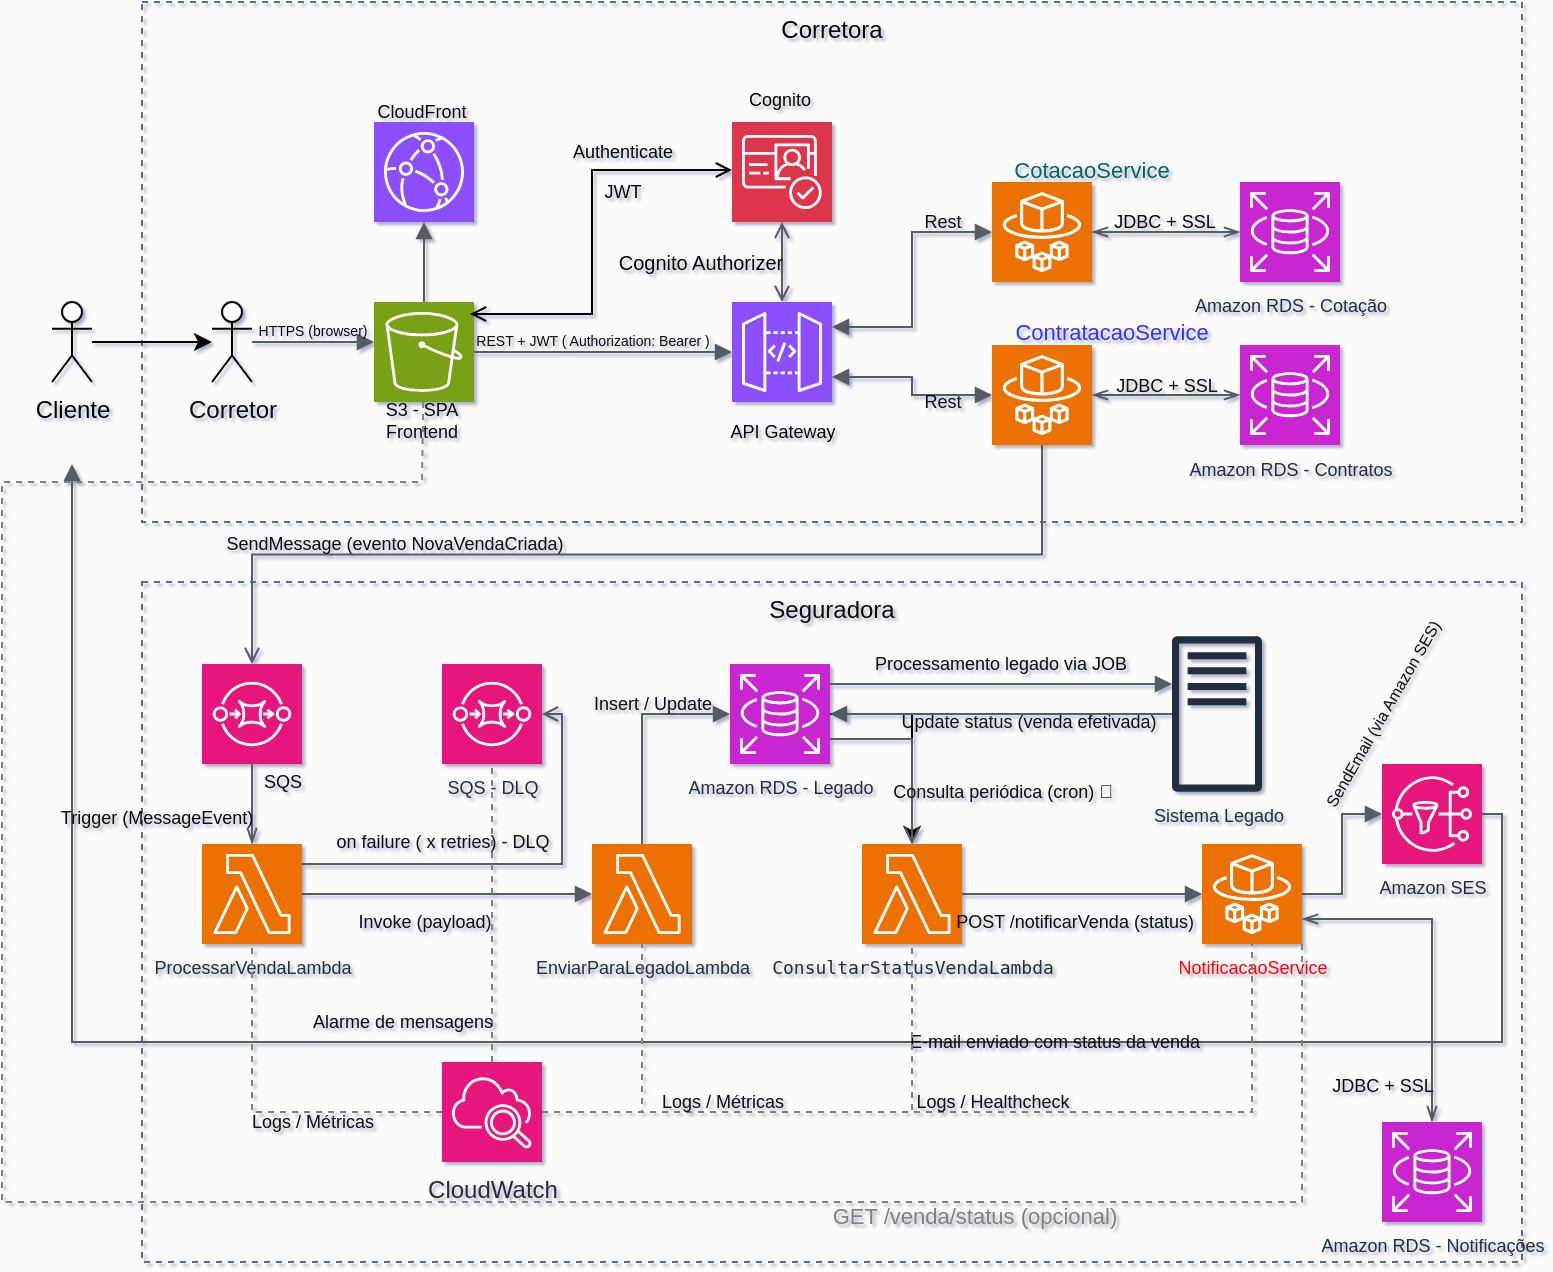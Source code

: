 <mxfile version="26.2.2">
  <diagram name="Page-1" id="jt8hLUJGPTORTQbVR6Ww">
    <mxGraphModel dx="1880" dy="690" grid="1" gridSize="10" guides="1" tooltips="1" connect="1" arrows="1" fold="1" page="1" pageScale="1" pageWidth="850" pageHeight="1100" background="#FBFBFB" math="0" shadow="1">
      <root>
        <mxCell id="0" />
        <mxCell id="1" parent="0" />
        <mxCell id="Bh1ixdrLbkdcDXFbTnPN-102" value="Seguradora" style="fillColor=none;strokeColor=#5A6C86;dashed=1;verticalAlign=top;fontStyle=0;fontColor=#090909;whiteSpace=wrap;html=1;labelBackgroundColor=none;" vertex="1" parent="1">
          <mxGeometry x="-380" y="550" width="690" height="340" as="geometry" />
        </mxCell>
        <mxCell id="Bh1ixdrLbkdcDXFbTnPN-67" value="&lt;font style=&quot;color: rgb(6, 6, 6);&quot;&gt;Corretora&lt;/font&gt;" style="fillColor=none;strokeColor=#5A6C86;dashed=1;verticalAlign=top;fontStyle=0;fontColor=#5A6C86;whiteSpace=wrap;html=1;" vertex="1" parent="1">
          <mxGeometry x="-380" y="260" width="690" height="260" as="geometry" />
        </mxCell>
        <mxCell id="Bh1ixdrLbkdcDXFbTnPN-3" value="" style="edgeStyle=orthogonalEdgeStyle;rounded=0;orthogonalLoop=1;jettySize=auto;html=1;strokeColor=#060606;" edge="1" parent="1" source="Bh1ixdrLbkdcDXFbTnPN-1" target="Bh1ixdrLbkdcDXFbTnPN-2">
          <mxGeometry relative="1" as="geometry" />
        </mxCell>
        <mxCell id="Bh1ixdrLbkdcDXFbTnPN-1" value="Cliente" style="shape=umlActor;verticalLabelPosition=bottom;verticalAlign=top;html=1;outlineConnect=0;fontColor=#040404;strokeColor=#060606;" vertex="1" parent="1">
          <mxGeometry x="-425" y="410" width="20" height="40" as="geometry" />
        </mxCell>
        <mxCell id="Bh1ixdrLbkdcDXFbTnPN-2" value="&lt;font style=&quot;color: rgb(9, 9, 9);&quot;&gt;Corretor&lt;/font&gt;" style="shape=umlActor;verticalLabelPosition=bottom;verticalAlign=top;html=1;outlineConnect=0;strokeColor=#060606;" vertex="1" parent="1">
          <mxGeometry x="-345" y="410" width="20" height="40" as="geometry" />
        </mxCell>
        <mxCell id="Bh1ixdrLbkdcDXFbTnPN-6" value="&lt;span style=&quot;color: rgb(6, 6, 6); font-size: 9px; text-wrap-mode: wrap;&quot;&gt;API Gateway&lt;/span&gt;" style="sketch=0;points=[[0,0,0],[0.25,0,0],[0.5,0,0],[0.75,0,0],[1,0,0],[0,1,0],[0.25,1,0],[0.5,1,0],[0.75,1,0],[1,1,0],[0,0.25,0],[0,0.5,0],[0,0.75,0],[1,0.25,0],[1,0.5,0],[1,0.75,0]];outlineConnect=0;fontColor=#232F3E;fillColor=#8C4FFF;strokeColor=#ffffff;dashed=0;verticalLabelPosition=bottom;verticalAlign=top;align=center;html=1;fontSize=12;fontStyle=0;aspect=fixed;shape=mxgraph.aws4.resourceIcon;resIcon=mxgraph.aws4.api_gateway;" vertex="1" parent="1">
          <mxGeometry x="-85" y="410" width="50" height="50" as="geometry" />
        </mxCell>
        <mxCell id="Bh1ixdrLbkdcDXFbTnPN-7" value="" style="sketch=0;points=[[0,0,0],[0.25,0,0],[0.5,0,0],[0.75,0,0],[1,0,0],[0,1,0],[0.25,1,0],[0.5,1,0],[0.75,1,0],[1,1,0],[0,0.25,0],[0,0.5,0],[0,0.75,0],[1,0.25,0],[1,0.5,0],[1,0.75,0]];outlineConnect=0;fontColor=#232F3E;fillColor=#8C4FFF;strokeColor=#ffffff;dashed=0;verticalLabelPosition=bottom;verticalAlign=top;align=center;html=1;fontSize=12;fontStyle=0;aspect=fixed;shape=mxgraph.aws4.resourceIcon;resIcon=mxgraph.aws4.cloudfront;" vertex="1" parent="1">
          <mxGeometry x="-264" y="320" width="50" height="50" as="geometry" />
        </mxCell>
        <mxCell id="Bh1ixdrLbkdcDXFbTnPN-8" value="" style="sketch=0;points=[[0,0,0],[0.25,0,0],[0.5,0,0],[0.75,0,0],[1,0,0],[0,1,0],[0.25,1,0],[0.5,1,0],[0.75,1,0],[1,1,0],[0,0.25,0],[0,0.5,0],[0,0.75,0],[1,0.25,0],[1,0.5,0],[1,0.75,0]];outlineConnect=0;fontColor=#232F3E;fillColor=#7AA116;strokeColor=#ffffff;dashed=0;verticalLabelPosition=bottom;verticalAlign=top;align=center;html=1;fontSize=12;fontStyle=0;aspect=fixed;shape=mxgraph.aws4.resourceIcon;resIcon=mxgraph.aws4.s3;" vertex="1" parent="1">
          <mxGeometry x="-264" y="410" width="50" height="50" as="geometry" />
        </mxCell>
        <mxCell id="Bh1ixdrLbkdcDXFbTnPN-9" value="&lt;font style=&quot;color: rgb(6, 6, 6);&quot;&gt;S3 - SPA Frontend&lt;/font&gt;" style="text;html=1;align=center;verticalAlign=middle;whiteSpace=wrap;rounded=0;fontColor=#060606;fontSize=9;" vertex="1" parent="1">
          <mxGeometry x="-270" y="454" width="60" height="30" as="geometry" />
        </mxCell>
        <mxCell id="Bh1ixdrLbkdcDXFbTnPN-11" value="&lt;font style=&quot;color: rgb(6, 6, 6);&quot;&gt;CloudFront&lt;/font&gt;" style="text;html=1;align=center;verticalAlign=middle;whiteSpace=wrap;rounded=0;fontColor=#060606;fontSize=9;" vertex="1" parent="1">
          <mxGeometry x="-270" y="300" width="60" height="30" as="geometry" />
        </mxCell>
        <mxCell id="Bh1ixdrLbkdcDXFbTnPN-13" value="" style="sketch=0;points=[[0,0,0],[0.25,0,0],[0.5,0,0],[0.75,0,0],[1,0,0],[0,1,0],[0.25,1,0],[0.5,1,0],[0.75,1,0],[1,1,0],[0,0.25,0],[0,0.5,0],[0,0.75,0],[1,0.25,0],[1,0.5,0],[1,0.75,0]];outlineConnect=0;fontColor=#232F3E;fillColor=#DD344C;strokeColor=#ffffff;dashed=0;verticalLabelPosition=bottom;verticalAlign=top;align=center;html=1;fontSize=12;fontStyle=0;aspect=fixed;shape=mxgraph.aws4.resourceIcon;resIcon=mxgraph.aws4.cognito;" vertex="1" parent="1">
          <mxGeometry x="-85" y="320" width="50" height="50" as="geometry" />
        </mxCell>
        <mxCell id="Bh1ixdrLbkdcDXFbTnPN-15" value="" style="edgeStyle=orthogonalEdgeStyle;html=1;endArrow=block;elbow=vertical;startArrow=none;endFill=1;strokeColor=#545B64;rounded=0;entryX=0;entryY=0.5;entryDx=0;entryDy=0;entryPerimeter=0;" edge="1" parent="1" source="Bh1ixdrLbkdcDXFbTnPN-8" target="Bh1ixdrLbkdcDXFbTnPN-6">
          <mxGeometry width="100" relative="1" as="geometry">
            <mxPoint x="-236" y="530" as="sourcePoint" />
            <mxPoint x="-136" y="530" as="targetPoint" />
          </mxGeometry>
        </mxCell>
        <mxCell id="Bh1ixdrLbkdcDXFbTnPN-72" value="&lt;span&gt;REST + JWT ( Authorization: Bearer )&lt;/span&gt;" style="edgeLabel;html=1;align=center;verticalAlign=middle;resizable=0;points=[];labelBackgroundColor=none;fontColor=#090909;fontSize=7;" vertex="1" connectable="0" parent="Bh1ixdrLbkdcDXFbTnPN-15">
          <mxGeometry x="-0.006" relative="1" as="geometry">
            <mxPoint x="-5" y="-5" as="offset" />
          </mxGeometry>
        </mxCell>
        <mxCell id="Bh1ixdrLbkdcDXFbTnPN-16" value="" style="edgeStyle=orthogonalEdgeStyle;html=1;endArrow=block;elbow=vertical;startArrow=none;endFill=1;strokeColor=#545B64;rounded=0;" edge="1" parent="1" source="Bh1ixdrLbkdcDXFbTnPN-2" target="Bh1ixdrLbkdcDXFbTnPN-8">
          <mxGeometry width="100" relative="1" as="geometry">
            <mxPoint x="-286" y="430" as="sourcePoint" />
            <mxPoint x="-296" y="420" as="targetPoint" />
            <Array as="points">
              <mxPoint x="-286" y="430" />
              <mxPoint x="-286" y="430" />
            </Array>
          </mxGeometry>
        </mxCell>
        <mxCell id="Bh1ixdrLbkdcDXFbTnPN-17" value="" style="edgeStyle=orthogonalEdgeStyle;htmDepartman barl=1;endArrow=open;elbow=vertical;startArrow=open;startFill=0;endFill=0;strokeColor=#060606;rounded=0;flowAnimation=0;" edge="1" parent="1" target="Bh1ixdrLbkdcDXFbTnPN-13">
          <mxGeometry width="100" relative="1" as="geometry">
            <mxPoint x="-216" y="416" as="sourcePoint" />
            <mxPoint x="-125" y="350" as="targetPoint" />
            <Array as="points">
              <mxPoint x="-155" y="416" />
              <mxPoint x="-155" y="344" />
            </Array>
          </mxGeometry>
        </mxCell>
        <mxCell id="Bh1ixdrLbkdcDXFbTnPN-18" value="&lt;font style=&quot;color: rgb(6, 6, 6);&quot;&gt;HTTPS (browser)&lt;/font&gt;" style="text;html=1;align=center;verticalAlign=middle;rounded=0;textShadow=0;fontStyle=0;labelBorderColor=none;fontSize=7;" vertex="1" parent="1">
          <mxGeometry x="-310" y="420" width="30" height="10" as="geometry" />
        </mxCell>
        <mxCell id="Bh1ixdrLbkdcDXFbTnPN-21" value="&lt;font style=&quot;color: rgb(6, 6, 6);&quot;&gt;Authenticate&lt;/font&gt;" style="text;html=1;align=center;verticalAlign=middle;rounded=0;textShadow=0;fontStyle=0;labelBorderColor=none;fontSize=9;" vertex="1" parent="1">
          <mxGeometry x="-155" y="330" width="30" height="10" as="geometry" />
        </mxCell>
        <mxCell id="Bh1ixdrLbkdcDXFbTnPN-23" value="&lt;font style=&quot;color: rgb(6, 6, 6);&quot;&gt;JWT&lt;/font&gt;" style="text;html=1;align=center;verticalAlign=middle;rounded=0;textShadow=0;fontStyle=0;labelBorderColor=none;fontSize=9;" vertex="1" parent="1">
          <mxGeometry x="-155" y="350" width="30" height="10" as="geometry" />
        </mxCell>
        <mxCell id="Bh1ixdrLbkdcDXFbTnPN-29" value="" style="edgeStyle=orthogonalEdgeStyle;html=1;endArrow=block;elbow=vertical;startArrow=none;endFill=1;strokeColor=#545B64;rounded=0;entryX=0.5;entryY=1;entryDx=0;entryDy=0;entryPerimeter=0;exitX=0.5;exitY=0;exitDx=0;exitDy=0;exitPerimeter=0;" edge="1" parent="1" source="Bh1ixdrLbkdcDXFbTnPN-8" target="Bh1ixdrLbkdcDXFbTnPN-7">
          <mxGeometry width="100" relative="1" as="geometry">
            <mxPoint x="-395" y="360" as="sourcePoint" />
            <mxPoint x="-295" y="360" as="targetPoint" />
          </mxGeometry>
        </mxCell>
        <mxCell id="Bh1ixdrLbkdcDXFbTnPN-31" value="" style="edgeStyle=orthogonalEdgeStyle;htmDepartman barl=1;endArrow=open;elbow=vertical;startArrow=open;startFill=0;endFill=0;strokeColor=#545B64;rounded=0;entryX=0.5;entryY=1;entryDx=0;entryDy=0;entryPerimeter=0;exitX=0.5;exitY=0;exitDx=0;exitDy=0;exitPerimeter=0;" edge="1" parent="1" source="Bh1ixdrLbkdcDXFbTnPN-6" target="Bh1ixdrLbkdcDXFbTnPN-13">
          <mxGeometry width="100" relative="1" as="geometry">
            <mxPoint x="-111" y="390" as="sourcePoint" />
            <mxPoint x="-11" y="390" as="targetPoint" />
          </mxGeometry>
        </mxCell>
        <mxCell id="Bh1ixdrLbkdcDXFbTnPN-32" value="&lt;font style=&quot;color: rgb(6, 6, 6);&quot;&gt;Cognito Authorizer&lt;/font&gt;" style="text;html=1;align=center;verticalAlign=middle;rounded=0;textShadow=0;fontStyle=0;labelBorderColor=none;fontSize=10;" vertex="1" parent="1">
          <mxGeometry x="-116" y="385" width="30" height="10" as="geometry" />
        </mxCell>
        <mxCell id="Bh1ixdrLbkdcDXFbTnPN-33" value="&lt;font style=&quot;color: rgb(6, 6, 6);&quot;&gt;Cognito&lt;/font&gt;" style="text;html=1;align=center;verticalAlign=middle;whiteSpace=wrap;rounded=0;fontColor=#060606;fontSize=9;" vertex="1" parent="1">
          <mxGeometry x="-89" y="298" width="56" height="22" as="geometry" />
        </mxCell>
        <mxCell id="Bh1ixdrLbkdcDXFbTnPN-37" value="" style="sketch=0;points=[[0,0,0],[0.25,0,0],[0.5,0,0],[0.75,0,0],[1,0,0],[0,1,0],[0.25,1,0],[0.5,1,0],[0.75,1,0],[1,1,0],[0,0.25,0],[0,0.5,0],[0,0.75,0],[1,0.25,0],[1,0.5,0],[1,0.75,0]];outlineConnect=0;fontColor=#232F3E;fillColor=#ED7100;strokeColor=#ffffff;dashed=0;verticalLabelPosition=bottom;verticalAlign=top;align=center;html=1;fontSize=12;fontStyle=0;aspect=fixed;shape=mxgraph.aws4.resourceIcon;resIcon=mxgraph.aws4.fargate;" vertex="1" parent="1">
          <mxGeometry x="45" y="350" width="50" height="50" as="geometry" />
        </mxCell>
        <mxCell id="Bh1ixdrLbkdcDXFbTnPN-38" value="&lt;font style=&quot;&quot;&gt;CotacaoService&lt;/font&gt;" style="text;html=1;align=center;verticalAlign=middle;whiteSpace=wrap;rounded=0;fontColor=#006666;fontSize=11;" vertex="1" parent="1">
          <mxGeometry x="65" y="329" width="60" height="30" as="geometry" />
        </mxCell>
        <mxCell id="Bh1ixdrLbkdcDXFbTnPN-39" value="" style="sketch=0;points=[[0,0,0],[0.25,0,0],[0.5,0,0],[0.75,0,0],[1,0,0],[0,1,0],[0.25,1,0],[0.5,1,0],[0.75,1,0],[1,1,0],[0,0.25,0],[0,0.5,0],[0,0.75,0],[1,0.25,0],[1,0.5,0],[1,0.75,0]];outlineConnect=0;fontColor=#232F3E;fillColor=#ED7100;strokeColor=#ffffff;dashed=0;verticalLabelPosition=bottom;verticalAlign=top;align=center;html=1;fontSize=12;fontStyle=0;aspect=fixed;shape=mxgraph.aws4.resourceIcon;resIcon=mxgraph.aws4.fargate;" vertex="1" parent="1">
          <mxGeometry x="45" y="431.5" width="50" height="50" as="geometry" />
        </mxCell>
        <mxCell id="Bh1ixdrLbkdcDXFbTnPN-40" value="&lt;font style=&quot;font-size: 11px;&quot;&gt;ContratacaoService&lt;/font&gt;" style="text;html=1;align=center;verticalAlign=middle;whiteSpace=wrap;rounded=0;fontColor=#3333FF;fontSize=9;" vertex="1" parent="1">
          <mxGeometry x="75" y="410" width="60" height="30" as="geometry" />
        </mxCell>
        <mxCell id="Bh1ixdrLbkdcDXFbTnPN-41" value="Amazon RDS - Cotação" style="sketch=0;points=[[0,0,0],[0.25,0,0],[0.5,0,0],[0.75,0,0],[1,0,0],[0,1,0],[0.25,1,0],[0.5,1,0],[0.75,1,0],[1,1,0],[0,0.25,0],[0,0.5,0],[0,0.75,0],[1,0.25,0],[1,0.5,0],[1,0.75,0]];outlineConnect=0;fontColor=#232F3E;fillColor=#C925D1;strokeColor=#ffffff;dashed=0;verticalLabelPosition=bottom;verticalAlign=top;align=center;html=1;fontSize=9;fontStyle=0;aspect=fixed;shape=mxgraph.aws4.resourceIcon;resIcon=mxgraph.aws4.rds;" vertex="1" parent="1">
          <mxGeometry x="169" y="350" width="50" height="50" as="geometry" />
        </mxCell>
        <mxCell id="Bh1ixdrLbkdcDXFbTnPN-42" value="Amazon RDS - Contratos" style="sketch=0;points=[[0,0,0],[0.25,0,0],[0.5,0,0],[0.75,0,0],[1,0,0],[0,1,0],[0.25,1,0],[0.5,1,0],[0.75,1,0],[1,1,0],[0,0.25,0],[0,0.5,0],[0,0.75,0],[1,0.25,0],[1,0.5,0],[1,0.75,0]];outlineConnect=0;fontColor=#232F3E;fillColor=#C925D1;strokeColor=#ffffff;dashed=0;verticalLabelPosition=bottom;verticalAlign=top;align=center;html=1;fontSize=9;fontStyle=0;aspect=fixed;shape=mxgraph.aws4.resourceIcon;resIcon=mxgraph.aws4.rds;" vertex="1" parent="1">
          <mxGeometry x="169" y="431.5" width="50" height="50" as="geometry" />
        </mxCell>
        <mxCell id="Bh1ixdrLbkdcDXFbTnPN-52" value="" style="sketch=0;points=[[0,0,0],[0.25,0,0],[0.5,0,0],[0.75,0,0],[1,0,0],[0,1,0],[0.25,1,0],[0.5,1,0],[0.75,1,0],[1,1,0],[0,0.25,0],[0,0.5,0],[0,0.75,0],[1,0.25,0],[1,0.5,0],[1,0.75,0]];outlineConnect=0;fontColor=#232F3E;fillColor=#E7157B;strokeColor=#ffffff;dashed=0;verticalLabelPosition=bottom;verticalAlign=top;align=center;html=1;fontSize=12;fontStyle=0;aspect=fixed;shape=mxgraph.aws4.resourceIcon;resIcon=mxgraph.aws4.sqs;" vertex="1" parent="1">
          <mxGeometry x="-350" y="591" width="50" height="50" as="geometry" />
        </mxCell>
        <mxCell id="Bh1ixdrLbkdcDXFbTnPN-56" value="" style="edgeStyle=orthogonalEdgeStyle;html=1;endArrow=block;elbow=vertical;startArrow=block;startFill=1;endFill=1;strokeColor=#545B64;rounded=0;exitX=1;exitY=0.75;exitDx=0;exitDy=0;exitPerimeter=0;entryX=0;entryY=0.5;entryDx=0;entryDy=0;entryPerimeter=0;labelBackgroundColor=default;" edge="1" parent="1" source="Bh1ixdrLbkdcDXFbTnPN-6" target="Bh1ixdrLbkdcDXFbTnPN-39">
          <mxGeometry width="100" relative="1" as="geometry">
            <mxPoint x="-35" y="444.63" as="sourcePoint" />
            <mxPoint x="65" y="444.63" as="targetPoint" />
          </mxGeometry>
        </mxCell>
        <mxCell id="Bh1ixdrLbkdcDXFbTnPN-57" value="" style="edgeStyle=orthogonalEdgeStyle;html=1;endArrow=block;elbow=vertical;startArrow=block;startFill=1;endFill=1;strokeColor=#545B64;rounded=0;entryX=0;entryY=0.5;entryDx=0;entryDy=0;entryPerimeter=0;exitX=1;exitY=0.25;exitDx=0;exitDy=0;exitPerimeter=0;" edge="1" parent="1" source="Bh1ixdrLbkdcDXFbTnPN-6" target="Bh1ixdrLbkdcDXFbTnPN-37">
          <mxGeometry width="100" relative="1" as="geometry">
            <mxPoint x="-60" y="380" as="sourcePoint" />
            <mxPoint x="40" y="380" as="targetPoint" />
          </mxGeometry>
        </mxCell>
        <mxCell id="Bh1ixdrLbkdcDXFbTnPN-74" value="Rest" style="edgeLabel;html=1;align=center;verticalAlign=middle;resizable=0;points=[];labelBackgroundColor=none;fontColor=#090909;fontSize=9;" vertex="1" connectable="0" parent="Bh1ixdrLbkdcDXFbTnPN-57">
          <mxGeometry x="0.106" y="-1" relative="1" as="geometry">
            <mxPoint x="14" y="-22" as="offset" />
          </mxGeometry>
        </mxCell>
        <mxCell id="Bh1ixdrLbkdcDXFbTnPN-63" value="" style="edgeStyle=orthogonalEdgeStyle;html=1;endArrow=openThin;elbow=vertical;startArrow=openThin;startFill=0;endFill=0;strokeColor=#545B64;rounded=0;" edge="1" parent="1" source="Bh1ixdrLbkdcDXFbTnPN-37" target="Bh1ixdrLbkdcDXFbTnPN-41">
          <mxGeometry width="100" relative="1" as="geometry">
            <mxPoint x="110" y="380" as="sourcePoint" />
            <mxPoint x="210" y="380" as="targetPoint" />
          </mxGeometry>
        </mxCell>
        <mxCell id="Bh1ixdrLbkdcDXFbTnPN-69" value="JDBC + SSL" style="edgeLabel;html=1;align=center;verticalAlign=middle;resizable=0;points=[];fontSize=9;labelBackgroundColor=none;fontColor=#060606;" vertex="1" connectable="0" parent="Bh1ixdrLbkdcDXFbTnPN-63">
          <mxGeometry x="-0.034" y="2" relative="1" as="geometry">
            <mxPoint y="-3" as="offset" />
          </mxGeometry>
        </mxCell>
        <mxCell id="Bh1ixdrLbkdcDXFbTnPN-64" value="" style="edgeStyle=orthogonalEdgeStyle;html=1;endArrow=openThin;elbow=vertical;startArrow=openThin;startFill=0;endFill=0;strokeColor=#545B64;rounded=0;" edge="1" parent="1" source="Bh1ixdrLbkdcDXFbTnPN-39" target="Bh1ixdrLbkdcDXFbTnPN-42">
          <mxGeometry width="100" relative="1" as="geometry">
            <mxPoint x="105" y="385" as="sourcePoint" />
            <mxPoint x="180" y="457" as="targetPoint" />
          </mxGeometry>
        </mxCell>
        <mxCell id="Bh1ixdrLbkdcDXFbTnPN-73" value="&lt;span style=&quot;font-size: 9px;&quot;&gt;JDBC + SSL&lt;/span&gt;" style="edgeLabel;html=1;align=center;verticalAlign=middle;resizable=0;points=[];labelBackgroundColor=none;fontColor=#090909;" vertex="1" connectable="0" parent="Bh1ixdrLbkdcDXFbTnPN-64">
          <mxGeometry x="-0.017" y="-1" relative="1" as="geometry">
            <mxPoint y="-7" as="offset" />
          </mxGeometry>
        </mxCell>
        <mxCell id="Bh1ixdrLbkdcDXFbTnPN-65" value="" style="edgeStyle=orthogonalEdgeStyle;html=1;endArrow=open;elbow=vertical;startArrow=none;endFill=0;strokeColor=#545B64;rounded=0;entryX=0.5;entryY=0;entryDx=0;entryDy=0;entryPerimeter=0;exitX=0.5;exitY=1;exitDx=0;exitDy=0;exitPerimeter=0;" edge="1" parent="1" source="Bh1ixdrLbkdcDXFbTnPN-39" target="Bh1ixdrLbkdcDXFbTnPN-52">
          <mxGeometry width="100" relative="1" as="geometry">
            <mxPoint x="-20" y="530" as="sourcePoint" />
            <mxPoint x="80" y="530" as="targetPoint" />
          </mxGeometry>
        </mxCell>
        <mxCell id="Bh1ixdrLbkdcDXFbTnPN-66" value="SendMessage (evento NovaVendaCriada)" style="edgeLabel;html=1;align=center;verticalAlign=middle;resizable=0;points=[];labelBackgroundColor=none;fontSize=9;fontColor=#090909;" vertex="1" connectable="0" parent="Bh1ixdrLbkdcDXFbTnPN-65">
          <mxGeometry x="0.234" y="1" relative="1" as="geometry">
            <mxPoint x="-68" y="-7" as="offset" />
          </mxGeometry>
        </mxCell>
        <mxCell id="Bh1ixdrLbkdcDXFbTnPN-77" value="Rest" style="edgeLabel;html=1;align=center;verticalAlign=middle;resizable=0;points=[];labelBackgroundColor=none;fontColor=#090909;fontSize=9;" vertex="1" connectable="0" parent="1">
          <mxGeometry x="20" y="460.005" as="geometry" />
        </mxCell>
        <mxCell id="Bh1ixdrLbkdcDXFbTnPN-78" value="SQS - DLQ" style="sketch=0;points=[[0,0,0],[0.25,0,0],[0.5,0,0],[0.75,0,0],[1,0,0],[0,1,0],[0.25,1,0],[0.5,1,0],[0.75,1,0],[1,1,0],[0,0.25,0],[0,0.5,0],[0,0.75,0],[1,0.25,0],[1,0.5,0],[1,0.75,0]];outlineConnect=0;fontColor=#232F3E;fillColor=#E7157B;strokeColor=#ffffff;dashed=0;verticalLabelPosition=bottom;verticalAlign=top;align=center;html=1;fontSize=9;fontStyle=0;aspect=fixed;shape=mxgraph.aws4.resourceIcon;resIcon=mxgraph.aws4.sqs;" vertex="1" parent="1">
          <mxGeometry x="-230" y="591" width="50" height="50" as="geometry" />
        </mxCell>
        <mxCell id="Bh1ixdrLbkdcDXFbTnPN-79" value="ProcessarVendaLambda" style="sketch=0;points=[[0,0,0],[0.25,0,0],[0.5,0,0],[0.75,0,0],[1,0,0],[0,1,0],[0.25,1,0],[0.5,1,0],[0.75,1,0],[1,1,0],[0,0.25,0],[0,0.5,0],[0,0.75,0],[1,0.25,0],[1,0.5,0],[1,0.75,0]];outlineConnect=0;fontColor=#232F3E;fillColor=#ED7100;strokeColor=#ffffff;dashed=0;verticalLabelPosition=bottom;verticalAlign=top;align=center;html=1;fontSize=9;fontStyle=0;aspect=fixed;shape=mxgraph.aws4.resourceIcon;resIcon=mxgraph.aws4.lambda;" vertex="1" parent="1">
          <mxGeometry x="-350" y="681" width="50" height="50" as="geometry" />
        </mxCell>
        <mxCell id="Bh1ixdrLbkdcDXFbTnPN-80" value="EnviarParaLegadoLambda" style="sketch=0;points=[[0,0,0],[0.25,0,0],[0.5,0,0],[0.75,0,0],[1,0,0],[0,1,0],[0.25,1,0],[0.5,1,0],[0.75,1,0],[1,1,0],[0,0.25,0],[0,0.5,0],[0,0.75,0],[1,0.25,0],[1,0.5,0],[1,0.75,0]];outlineConnect=0;fontColor=#232F3E;fillColor=#ED7100;strokeColor=#ffffff;dashed=0;verticalLabelPosition=bottom;verticalAlign=top;align=center;html=1;fontSize=9;fontStyle=0;aspect=fixed;shape=mxgraph.aws4.resourceIcon;resIcon=mxgraph.aws4.lambda;" vertex="1" parent="1">
          <mxGeometry x="-155" y="681" width="50" height="50" as="geometry" />
        </mxCell>
        <mxCell id="Bh1ixdrLbkdcDXFbTnPN-81" value="NotificacaoService" style="sketch=0;points=[[0,0,0],[0.25,0,0],[0.5,0,0],[0.75,0,0],[1,0,0],[0,1,0],[0.25,1,0],[0.5,1,0],[0.75,1,0],[1,1,0],[0,0.25,0],[0,0.5,0],[0,0.75,0],[1,0.25,0],[1,0.5,0],[1,0.75,0]];outlineConnect=0;fontColor=#FF0000;fillColor=#ED7100;strokeColor=#ffffff;dashed=0;verticalLabelPosition=bottom;verticalAlign=top;align=center;html=1;fontSize=9;fontStyle=0;aspect=fixed;shape=mxgraph.aws4.resourceIcon;resIcon=mxgraph.aws4.fargate;" vertex="1" parent="1">
          <mxGeometry x="150" y="681" width="50" height="50" as="geometry" />
        </mxCell>
        <mxCell id="Bh1ixdrLbkdcDXFbTnPN-95" value="" style="edgeStyle=orthogonalEdgeStyle;rounded=0;orthogonalLoop=1;jettySize=auto;html=1;" edge="1" parent="1" source="Bh1ixdrLbkdcDXFbTnPN-82" target="Bh1ixdrLbkdcDXFbTnPN-83">
          <mxGeometry relative="1" as="geometry" />
        </mxCell>
        <mxCell id="Bh1ixdrLbkdcDXFbTnPN-82" value="Amazon RDS - Legado" style="sketch=0;points=[[0,0,0],[0.25,0,0],[0.5,0,0],[0.75,0,0],[1,0,0],[0,1,0],[0.25,1,0],[0.5,1,0],[0.75,1,0],[1,1,0],[0,0.25,0],[0,0.5,0],[0,0.75,0],[1,0.25,0],[1,0.5,0],[1,0.75,0]];outlineConnect=0;fontColor=#232F3E;fillColor=#C925D1;strokeColor=#ffffff;dashed=0;verticalLabelPosition=bottom;verticalAlign=top;align=center;html=1;fontSize=9;fontStyle=0;aspect=fixed;shape=mxgraph.aws4.resourceIcon;resIcon=mxgraph.aws4.rds;" vertex="1" parent="1">
          <mxGeometry x="-86" y="591" width="50" height="50" as="geometry" />
        </mxCell>
        <mxCell id="Bh1ixdrLbkdcDXFbTnPN-83" value="&lt;code data-end=&quot;1753&quot; data-start=&quot;1725&quot;&gt;ConsultarStatusVendaLambda&lt;/code&gt;" style="sketch=0;points=[[0,0,0],[0.25,0,0],[0.5,0,0],[0.75,0,0],[1,0,0],[0,1,0],[0.25,1,0],[0.5,1,0],[0.75,1,0],[1,1,0],[0,0.25,0],[0,0.5,0],[0,0.75,0],[1,0.25,0],[1,0.5,0],[1,0.75,0]];outlineConnect=0;fontColor=#232F3E;fillColor=#ED7100;strokeColor=#ffffff;dashed=0;verticalLabelPosition=bottom;verticalAlign=top;align=center;html=1;fontSize=9;fontStyle=0;aspect=fixed;shape=mxgraph.aws4.resourceIcon;resIcon=mxgraph.aws4.lambda;" vertex="1" parent="1">
          <mxGeometry x="-20" y="681" width="50" height="50" as="geometry" />
        </mxCell>
        <mxCell id="Bh1ixdrLbkdcDXFbTnPN-84" value="Sistema Legado" style="sketch=0;outlineConnect=0;fontColor=#232F3E;gradientColor=none;fillColor=#232F3D;strokeColor=none;dashed=0;verticalLabelPosition=bottom;verticalAlign=top;align=center;html=1;fontSize=9;fontStyle=0;aspect=fixed;pointerEvents=1;shape=mxgraph.aws4.traditional_server;" vertex="1" parent="1">
          <mxGeometry x="135" y="577" width="45" height="78" as="geometry" />
        </mxCell>
        <mxCell id="Bh1ixdrLbkdcDXFbTnPN-86" value="Amazon SES" style="sketch=0;points=[[0,0,0],[0.25,0,0],[0.5,0,0],[0.75,0,0],[1,0,0],[0,1,0],[0.25,1,0],[0.5,1,0],[0.75,1,0],[1,1,0],[0,0.25,0],[0,0.5,0],[0,0.75,0],[1,0.25,0],[1,0.5,0],[1,0.75,0]];outlineConnect=0;fontColor=#232F3E;fillColor=#E7157B;strokeColor=#ffffff;dashed=0;verticalLabelPosition=bottom;verticalAlign=top;align=center;html=1;fontSize=9;fontStyle=0;aspect=fixed;shape=mxgraph.aws4.resourceIcon;resIcon=mxgraph.aws4.sns;" vertex="1" parent="1">
          <mxGeometry x="240" y="641" width="50" height="50" as="geometry" />
        </mxCell>
        <mxCell id="Bh1ixdrLbkdcDXFbTnPN-87" value="" style="edgeStyle=orthogonalEdgeStyle;html=1;endArrow=openThin;elbow=vertical;startArrow=none;endFill=0;strokeColor=#545B64;rounded=0;" edge="1" parent="1" source="Bh1ixdrLbkdcDXFbTnPN-52" target="Bh1ixdrLbkdcDXFbTnPN-79">
          <mxGeometry width="100" relative="1" as="geometry">
            <mxPoint x="-290" y="661" as="sourcePoint" />
            <mxPoint x="-390" y="661" as="targetPoint" />
            <Array as="points">
              <mxPoint x="-340" y="630" />
              <mxPoint x="-340" y="630" />
            </Array>
          </mxGeometry>
        </mxCell>
        <mxCell id="Bh1ixdrLbkdcDXFbTnPN-88" value="" style="edgeStyle=orthogonalEdgeStyle;html=1;endArrow=open;elbow=vertical;startArrow=none;endFill=0;strokeColor=#545B64;rounded=0;" edge="1" parent="1" source="Bh1ixdrLbkdcDXFbTnPN-79" target="Bh1ixdrLbkdcDXFbTnPN-78">
          <mxGeometry width="100" relative="1" as="geometry">
            <mxPoint x="-280" y="691" as="sourcePoint" />
            <mxPoint x="-215" y="641" as="targetPoint" />
            <Array as="points">
              <mxPoint x="-170" y="691" />
            </Array>
          </mxGeometry>
        </mxCell>
        <mxCell id="Bh1ixdrLbkdcDXFbTnPN-89" value="on failure ( x retries) - DLQ" style="edgeLabel;html=1;align=center;verticalAlign=middle;resizable=0;points=[];labelBackgroundColor=none;fontColor=#090909;fontSize=9;" vertex="1" connectable="0" parent="Bh1ixdrLbkdcDXFbTnPN-88">
          <mxGeometry x="-0.426" relative="1" as="geometry">
            <mxPoint x="8" y="-11" as="offset" />
          </mxGeometry>
        </mxCell>
        <mxCell id="Bh1ixdrLbkdcDXFbTnPN-90" value="" style="edgeStyle=orthogonalEdgeStyle;html=1;endArrow=block;elbow=vertical;startArrow=none;endFill=1;strokeColor=#545B64;rounded=0;" edge="1" parent="1" source="Bh1ixdrLbkdcDXFbTnPN-79" target="Bh1ixdrLbkdcDXFbTnPN-80">
          <mxGeometry width="100" relative="1" as="geometry">
            <mxPoint x="-290" y="705.69" as="sourcePoint" />
            <mxPoint x="-190" y="705.69" as="targetPoint" />
          </mxGeometry>
        </mxCell>
        <mxCell id="Bh1ixdrLbkdcDXFbTnPN-108" value="Invoke (payload)" style="edgeLabel;html=1;align=center;verticalAlign=middle;resizable=0;points=[];fontSize=9;labelBackgroundColor=none;fontColor=#090909;" vertex="1" connectable="0" parent="Bh1ixdrLbkdcDXFbTnPN-90">
          <mxGeometry x="-0.037" y="1" relative="1" as="geometry">
            <mxPoint x="-9" y="15" as="offset" />
          </mxGeometry>
        </mxCell>
        <mxCell id="Bh1ixdrLbkdcDXFbTnPN-91" value="" style="edgeStyle=orthogonalEdgeStyle;html=1;endArrow=block;elbow=vertical;startArrow=none;endFill=1;strokeColor=#545B64;rounded=0;exitX=0.5;exitY=0;exitDx=0;exitDy=0;exitPerimeter=0;entryX=0;entryY=0.5;entryDx=0;entryDy=0;entryPerimeter=0;" edge="1" parent="1" source="Bh1ixdrLbkdcDXFbTnPN-80" target="Bh1ixdrLbkdcDXFbTnPN-82">
          <mxGeometry width="100" relative="1" as="geometry">
            <mxPoint x="-140" y="701" as="sourcePoint" />
            <mxPoint x="-110" y="631" as="targetPoint" />
          </mxGeometry>
        </mxCell>
        <mxCell id="Bh1ixdrLbkdcDXFbTnPN-110" value="Insert / Update" style="edgeLabel;html=1;align=center;verticalAlign=middle;resizable=0;points=[];fontSize=9;labelBackgroundColor=none;fontColor=#090909;" vertex="1" connectable="0" parent="Bh1ixdrLbkdcDXFbTnPN-91">
          <mxGeometry x="0.169" y="-1" relative="1" as="geometry">
            <mxPoint x="4" y="-7" as="offset" />
          </mxGeometry>
        </mxCell>
        <mxCell id="Bh1ixdrLbkdcDXFbTnPN-94" value="" style="edgeStyle=orthogonalEdgeStyle;html=1;endArrow=open;elbow=vertical;startArrow=none;endFill=0;strokeColor=#545B64;rounded=0;entryX=0.5;entryY=0;entryDx=0;entryDy=0;entryPerimeter=0;exitX=1;exitY=0.75;exitDx=0;exitDy=0;exitPerimeter=0;" edge="1" parent="1" source="Bh1ixdrLbkdcDXFbTnPN-82" target="Bh1ixdrLbkdcDXFbTnPN-83">
          <mxGeometry width="100" relative="1" as="geometry">
            <mxPoint x="-55" y="671" as="sourcePoint" />
            <mxPoint x="45" y="671" as="targetPoint" />
          </mxGeometry>
        </mxCell>
        <mxCell id="Bh1ixdrLbkdcDXFbTnPN-113" value="Consulta periódica (cron) 🔄" style="edgeLabel;html=1;align=center;verticalAlign=middle;resizable=0;points=[];fontSize=9;labelBackgroundColor=none;fontColor=#090909;" vertex="1" connectable="0" parent="Bh1ixdrLbkdcDXFbTnPN-94">
          <mxGeometry x="0.226" y="-1" relative="1" as="geometry">
            <mxPoint x="46" y="10" as="offset" />
          </mxGeometry>
        </mxCell>
        <mxCell id="Bh1ixdrLbkdcDXFbTnPN-96" value="" style="edgeStyle=orthogonalEdgeStyle;html=1;endArrow=block;elbow=vertical;startArrow=none;endFill=1;strokeColor=#545B64;rounded=0;" edge="1" parent="1" source="Bh1ixdrLbkdcDXFbTnPN-83" target="Bh1ixdrLbkdcDXFbTnPN-81">
          <mxGeometry width="100" relative="1" as="geometry">
            <mxPoint x="30" y="705.69" as="sourcePoint" />
            <mxPoint x="130" y="705.69" as="targetPoint" />
          </mxGeometry>
        </mxCell>
        <mxCell id="Bh1ixdrLbkdcDXFbTnPN-114" value="POST /notificarVenda (status)" style="edgeLabel;html=1;align=center;verticalAlign=middle;resizable=0;points=[];fontSize=9;labelBackgroundColor=none;fontColor=#090909;" vertex="1" connectable="0" parent="Bh1ixdrLbkdcDXFbTnPN-96">
          <mxGeometry x="-0.182" y="1" relative="1" as="geometry">
            <mxPoint x="7" y="15" as="offset" />
          </mxGeometry>
        </mxCell>
        <mxCell id="Bh1ixdrLbkdcDXFbTnPN-97" value="" style="edgeStyle=orthogonalEdgeStyle;html=1;endArrow=block;elbow=vertical;startArrow=none;endFill=1;strokeColor=#545B64;rounded=0;" edge="1" parent="1" source="Bh1ixdrLbkdcDXFbTnPN-81" target="Bh1ixdrLbkdcDXFbTnPN-86">
          <mxGeometry width="100" relative="1" as="geometry">
            <mxPoint x="125" y="655" as="sourcePoint" />
            <mxPoint x="225" y="655" as="targetPoint" />
          </mxGeometry>
        </mxCell>
        <mxCell id="Bh1ixdrLbkdcDXFbTnPN-115" value="SendEmail (via Amazon SES)" style="edgeLabel;html=1;align=center;verticalAlign=middle;resizable=0;points=[];fontSize=8;labelBackgroundColor=none;fontColor=#090909;rotation=-60;" vertex="1" connectable="0" parent="Bh1ixdrLbkdcDXFbTnPN-97">
          <mxGeometry x="0.527" y="-1" relative="1" as="geometry">
            <mxPoint x="19" y="-51" as="offset" />
          </mxGeometry>
        </mxCell>
        <mxCell id="Bh1ixdrLbkdcDXFbTnPN-99" value="" style="edgeStyle=orthogonalEdgeStyle;html=1;endArrow=none;elbow=vertical;startArrow=block;startFill=1;strokeColor=#545B64;rounded=0;entryX=1;entryY=0.5;entryDx=0;entryDy=0;entryPerimeter=0;" edge="1" parent="1" target="Bh1ixdrLbkdcDXFbTnPN-86">
          <mxGeometry width="100" relative="1" as="geometry">
            <mxPoint x="-415" y="491.0" as="sourcePoint" />
            <mxPoint x="319" y="751" as="targetPoint" />
            <Array as="points">
              <mxPoint x="-415" y="780" />
              <mxPoint x="300" y="780" />
              <mxPoint x="300" y="666" />
            </Array>
          </mxGeometry>
        </mxCell>
        <mxCell id="Bh1ixdrLbkdcDXFbTnPN-116" value="E-mail enviado com status da venda" style="edgeLabel;html=1;align=center;verticalAlign=middle;resizable=0;points=[];labelBackgroundColor=none;fontColor=#090909;fontSize=9;" vertex="1" connectable="0" parent="Bh1ixdrLbkdcDXFbTnPN-99">
          <mxGeometry x="0.161" y="3" relative="1" as="geometry">
            <mxPoint x="125" y="3" as="offset" />
          </mxGeometry>
        </mxCell>
        <mxCell id="Bh1ixdrLbkdcDXFbTnPN-100" value="" style="edgeStyle=orthogonalEdgeStyle;html=1;endArrow=block;elbow=vertical;startArrow=none;endFill=1;strokeColor=#545B64;rounded=0;" edge="1" parent="1" source="Bh1ixdrLbkdcDXFbTnPN-82" target="Bh1ixdrLbkdcDXFbTnPN-84">
          <mxGeometry width="100" relative="1" as="geometry">
            <mxPoint x="-29.75" y="616" as="sourcePoint" />
            <mxPoint x="39.25" y="551" as="targetPoint" />
            <Array as="points">
              <mxPoint x="22" y="601" />
              <mxPoint x="22" y="601" />
            </Array>
          </mxGeometry>
        </mxCell>
        <mxCell id="Bh1ixdrLbkdcDXFbTnPN-111" value="Processamento legado via JOB" style="edgeLabel;html=1;align=center;verticalAlign=middle;resizable=0;points=[];fontSize=9;labelBackgroundColor=none;fontColor=#090909;" vertex="1" connectable="0" parent="Bh1ixdrLbkdcDXFbTnPN-100">
          <mxGeometry x="-0.286" y="2" relative="1" as="geometry">
            <mxPoint x="24" y="-8" as="offset" />
          </mxGeometry>
        </mxCell>
        <mxCell id="Bh1ixdrLbkdcDXFbTnPN-101" value="" style="edgeStyle=orthogonalEdgeStyle;html=1;endArrow=none;elbow=vertical;startArrow=block;startFill=1;strokeColor=#545B64;rounded=0;" edge="1" parent="1" source="Bh1ixdrLbkdcDXFbTnPN-82" target="Bh1ixdrLbkdcDXFbTnPN-84">
          <mxGeometry width="100" relative="1" as="geometry">
            <mxPoint x="-25" y="615.69" as="sourcePoint" />
            <mxPoint x="75" y="615.69" as="targetPoint" />
          </mxGeometry>
        </mxCell>
        <mxCell id="Bh1ixdrLbkdcDXFbTnPN-112" value="Update status (venda efetivada)" style="edgeLabel;html=1;align=center;verticalAlign=middle;resizable=0;points=[];fontSize=9;labelBackgroundColor=none;fontColor=#090909;" vertex="1" connectable="0" parent="Bh1ixdrLbkdcDXFbTnPN-101">
          <mxGeometry x="0.339" relative="1" as="geometry">
            <mxPoint x="-16" y="4" as="offset" />
          </mxGeometry>
        </mxCell>
        <mxCell id="Bh1ixdrLbkdcDXFbTnPN-105" value="SQS" style="edgeLabel;html=1;align=center;verticalAlign=middle;resizable=0;points=[];labelBackgroundColor=none;fontColor=#090909;fontSize=9;" vertex="1" connectable="0" parent="1">
          <mxGeometry x="-310" y="650" as="geometry" />
        </mxCell>
        <mxCell id="Bh1ixdrLbkdcDXFbTnPN-106" value="Trigger (MessageEvent)" style="edgeLabel;html=1;align=center;verticalAlign=middle;resizable=0;points=[];labelBackgroundColor=none;fontColor=#090909;fontSize=9;" vertex="1" connectable="0" parent="1">
          <mxGeometry x="-350" y="680" as="geometry">
            <mxPoint x="-23" y="-12" as="offset" />
          </mxGeometry>
        </mxCell>
        <mxCell id="Bh1ixdrLbkdcDXFbTnPN-117" value="CloudWatch" style="sketch=0;points=[[0,0,0],[0.25,0,0],[0.5,0,0],[0.75,0,0],[1,0,0],[0,1,0],[0.25,1,0],[0.5,1,0],[0.75,1,0],[1,1,0],[0,0.25,0],[0,0.5,0],[0,0.75,0],[1,0.25,0],[1,0.5,0],[1,0.75,0]];points=[[0,0,0],[0.25,0,0],[0.5,0,0],[0.75,0,0],[1,0,0],[0,1,0],[0.25,1,0],[0.5,1,0],[0.75,1,0],[1,1,0],[0,0.25,0],[0,0.5,0],[0,0.75,0],[1,0.25,0],[1,0.5,0],[1,0.75,0]];outlineConnect=0;fontColor=#232F3E;fillColor=#E7157B;strokeColor=#ffffff;dashed=0;verticalLabelPosition=bottom;verticalAlign=top;align=center;html=1;fontSize=12;fontStyle=0;aspect=fixed;shape=mxgraph.aws4.resourceIcon;resIcon=mxgraph.aws4.cloudwatch_2;" vertex="1" parent="1">
          <mxGeometry x="-230" y="790" width="50" height="50" as="geometry" />
        </mxCell>
        <mxCell id="Bh1ixdrLbkdcDXFbTnPN-119" value="" style="endArrow=none;dashed=1;html=1;rounded=0;exitX=0;exitY=0.5;exitDx=0;exitDy=0;exitPerimeter=0;strokeColor=#808080;" edge="1" parent="1" source="Bh1ixdrLbkdcDXFbTnPN-117" target="Bh1ixdrLbkdcDXFbTnPN-79">
          <mxGeometry width="50" height="50" relative="1" as="geometry">
            <mxPoint x="-100" y="870" as="sourcePoint" />
            <mxPoint x="-50" y="820" as="targetPoint" />
            <Array as="points">
              <mxPoint x="-325" y="815" />
            </Array>
          </mxGeometry>
        </mxCell>
        <mxCell id="Bh1ixdrLbkdcDXFbTnPN-123" value="Logs / Métricas" style="edgeLabel;html=1;align=center;verticalAlign=middle;resizable=0;points=[];labelBackgroundColor=none;fontColor=#090909;fontSize=9;" vertex="1" connectable="0" parent="Bh1ixdrLbkdcDXFbTnPN-119">
          <mxGeometry x="-0.196" y="1" relative="1" as="geometry">
            <mxPoint x="7" y="4" as="offset" />
          </mxGeometry>
        </mxCell>
        <mxCell id="Bh1ixdrLbkdcDXFbTnPN-120" value="" style="endArrow=none;dashed=1;html=1;rounded=0;strokeColor=#808080;exitX=1;exitY=0.5;exitDx=0;exitDy=0;exitPerimeter=0;" edge="1" parent="1" source="Bh1ixdrLbkdcDXFbTnPN-117" target="Bh1ixdrLbkdcDXFbTnPN-80">
          <mxGeometry width="50" height="50" relative="1" as="geometry">
            <mxPoint x="-47.5" y="857" as="sourcePoint" />
            <mxPoint x="-132.5" y="773" as="targetPoint" />
            <Array as="points">
              <mxPoint x="-130" y="815" />
            </Array>
          </mxGeometry>
        </mxCell>
        <mxCell id="Bh1ixdrLbkdcDXFbTnPN-121" value="" style="endArrow=none;dashed=1;html=1;rounded=0;strokeColor=#808080;exitX=1;exitY=0.5;exitDx=0;exitDy=0;exitPerimeter=0;entryX=0.5;entryY=1;entryDx=0;entryDy=0;entryPerimeter=0;" edge="1" parent="1" source="Bh1ixdrLbkdcDXFbTnPN-117" target="Bh1ixdrLbkdcDXFbTnPN-83">
          <mxGeometry width="50" height="50" relative="1" as="geometry">
            <mxPoint x="-180" y="825" as="sourcePoint" />
            <mxPoint x="-120" y="741" as="targetPoint" />
            <Array as="points">
              <mxPoint x="5" y="815" />
            </Array>
          </mxGeometry>
        </mxCell>
        <mxCell id="Bh1ixdrLbkdcDXFbTnPN-122" value="" style="endArrow=none;dashed=1;html=1;rounded=0;strokeColor=#808080;" edge="1" parent="1" source="Bh1ixdrLbkdcDXFbTnPN-117" target="Bh1ixdrLbkdcDXFbTnPN-81">
          <mxGeometry width="50" height="50" relative="1" as="geometry">
            <mxPoint x="-170" y="825" as="sourcePoint" />
            <mxPoint x="15" y="741" as="targetPoint" />
            <Array as="points">
              <mxPoint x="175" y="815" />
            </Array>
          </mxGeometry>
        </mxCell>
        <mxCell id="Bh1ixdrLbkdcDXFbTnPN-124" value="Logs / Métricas" style="edgeLabel;html=1;align=center;verticalAlign=middle;resizable=0;points=[];labelBackgroundColor=none;fontColor=#090909;fontSize=9;" vertex="1" connectable="0" parent="1">
          <mxGeometry x="-90" y="810" as="geometry" />
        </mxCell>
        <mxCell id="Bh1ixdrLbkdcDXFbTnPN-125" value="Logs / Healthcheck" style="edgeLabel;html=1;align=center;verticalAlign=middle;resizable=0;points=[];labelBackgroundColor=none;fontColor=#090909;fontSize=9;" vertex="1" connectable="0" parent="1">
          <mxGeometry x="45" y="810" as="geometry" />
        </mxCell>
        <mxCell id="Bh1ixdrLbkdcDXFbTnPN-127" value="" style="endArrow=none;dashed=1;html=1;rounded=0;strokeColor=#808080;" edge="1" parent="1" source="Bh1ixdrLbkdcDXFbTnPN-117" target="Bh1ixdrLbkdcDXFbTnPN-78">
          <mxGeometry width="50" height="50" relative="1" as="geometry">
            <mxPoint x="-260" y="650" as="sourcePoint" />
            <mxPoint x="-210" y="600" as="targetPoint" />
          </mxGeometry>
        </mxCell>
        <mxCell id="Bh1ixdrLbkdcDXFbTnPN-129" value="Alarme de mensagens" style="edgeLabel;html=1;align=center;verticalAlign=middle;resizable=0;points=[];labelBackgroundColor=none;fontColor=#090909;fontSize=9;" vertex="1" connectable="0" parent="1">
          <mxGeometry x="-250" y="770" as="geometry" />
        </mxCell>
        <mxCell id="Bh1ixdrLbkdcDXFbTnPN-131" value="Amazon RDS - Notificações" style="sketch=0;points=[[0,0,0],[0.25,0,0],[0.5,0,0],[0.75,0,0],[1,0,0],[0,1,0],[0.25,1,0],[0.5,1,0],[0.75,1,0],[1,1,0],[0,0.25,0],[0,0.5,0],[0,0.75,0],[1,0.25,0],[1,0.5,0],[1,0.75,0]];outlineConnect=0;fontColor=#232F3E;fillColor=#C925D1;strokeColor=#ffffff;dashed=0;verticalLabelPosition=bottom;verticalAlign=top;align=center;html=1;fontSize=9;fontStyle=0;aspect=fixed;shape=mxgraph.aws4.resourceIcon;resIcon=mxgraph.aws4.rds;" vertex="1" parent="1">
          <mxGeometry x="240" y="820" width="50" height="50" as="geometry" />
        </mxCell>
        <mxCell id="Bh1ixdrLbkdcDXFbTnPN-132" value="" style="edgeStyle=orthogonalEdgeStyle;html=1;endArrow=openThin;elbow=vertical;startArrow=openThin;startFill=0;endFill=0;strokeColor=#545B64;rounded=0;exitX=1;exitY=0.75;exitDx=0;exitDy=0;exitPerimeter=0;" edge="1" parent="1" source="Bh1ixdrLbkdcDXFbTnPN-81" target="Bh1ixdrLbkdcDXFbTnPN-131">
          <mxGeometry width="100" relative="1" as="geometry">
            <mxPoint x="145" y="855" as="sourcePoint" />
            <mxPoint x="230" y="855.5" as="targetPoint" />
          </mxGeometry>
        </mxCell>
        <mxCell id="Bh1ixdrLbkdcDXFbTnPN-133" value="&lt;span style=&quot;font-size: 9px;&quot;&gt;JDBC + SSL&lt;/span&gt;" style="edgeLabel;html=1;align=center;verticalAlign=middle;resizable=0;points=[];labelBackgroundColor=none;fontColor=#090909;" vertex="1" connectable="0" parent="Bh1ixdrLbkdcDXFbTnPN-132">
          <mxGeometry x="-0.017" y="-1" relative="1" as="geometry">
            <mxPoint x="-24" y="65" as="offset" />
          </mxGeometry>
        </mxCell>
        <mxCell id="Bh1ixdrLbkdcDXFbTnPN-134" value="" style="endArrow=none;dashed=1;html=1;rounded=0;strokeColor=#808080;entryX=1;entryY=1;entryDx=0;entryDy=0;entryPerimeter=0;" edge="1" parent="1" source="Bh1ixdrLbkdcDXFbTnPN-8" target="Bh1ixdrLbkdcDXFbTnPN-81">
          <mxGeometry width="50" height="50" relative="1" as="geometry">
            <mxPoint x="-248.268" y="497" as="sourcePoint" />
            <mxPoint x="210" y="853" as="targetPoint" />
            <Array as="points">
              <mxPoint x="-240" y="500" />
              <mxPoint x="-450" y="500" />
              <mxPoint x="-450" y="860" />
              <mxPoint x="200" y="860" />
            </Array>
          </mxGeometry>
        </mxCell>
        <mxCell id="Bh1ixdrLbkdcDXFbTnPN-135" value="GET /venda/status (opcional)" style="edgeLabel;html=1;align=center;verticalAlign=middle;resizable=0;points=[];labelBackgroundColor=none;fontColor=#808080;" vertex="1" connectable="0" parent="Bh1ixdrLbkdcDXFbTnPN-134">
          <mxGeometry x="0.566" y="3" relative="1" as="geometry">
            <mxPoint x="8" y="10" as="offset" />
          </mxGeometry>
        </mxCell>
        <mxCell id="Bh1ixdrLbkdcDXFbTnPN-136" style="edgeStyle=orthogonalEdgeStyle;rounded=0;orthogonalLoop=1;jettySize=auto;html=1;exitX=0.5;exitY=1;exitDx=0;exitDy=0;" edge="1" parent="1" source="Bh1ixdrLbkdcDXFbTnPN-32" target="Bh1ixdrLbkdcDXFbTnPN-32">
          <mxGeometry relative="1" as="geometry" />
        </mxCell>
      </root>
    </mxGraphModel>
  </diagram>
</mxfile>
